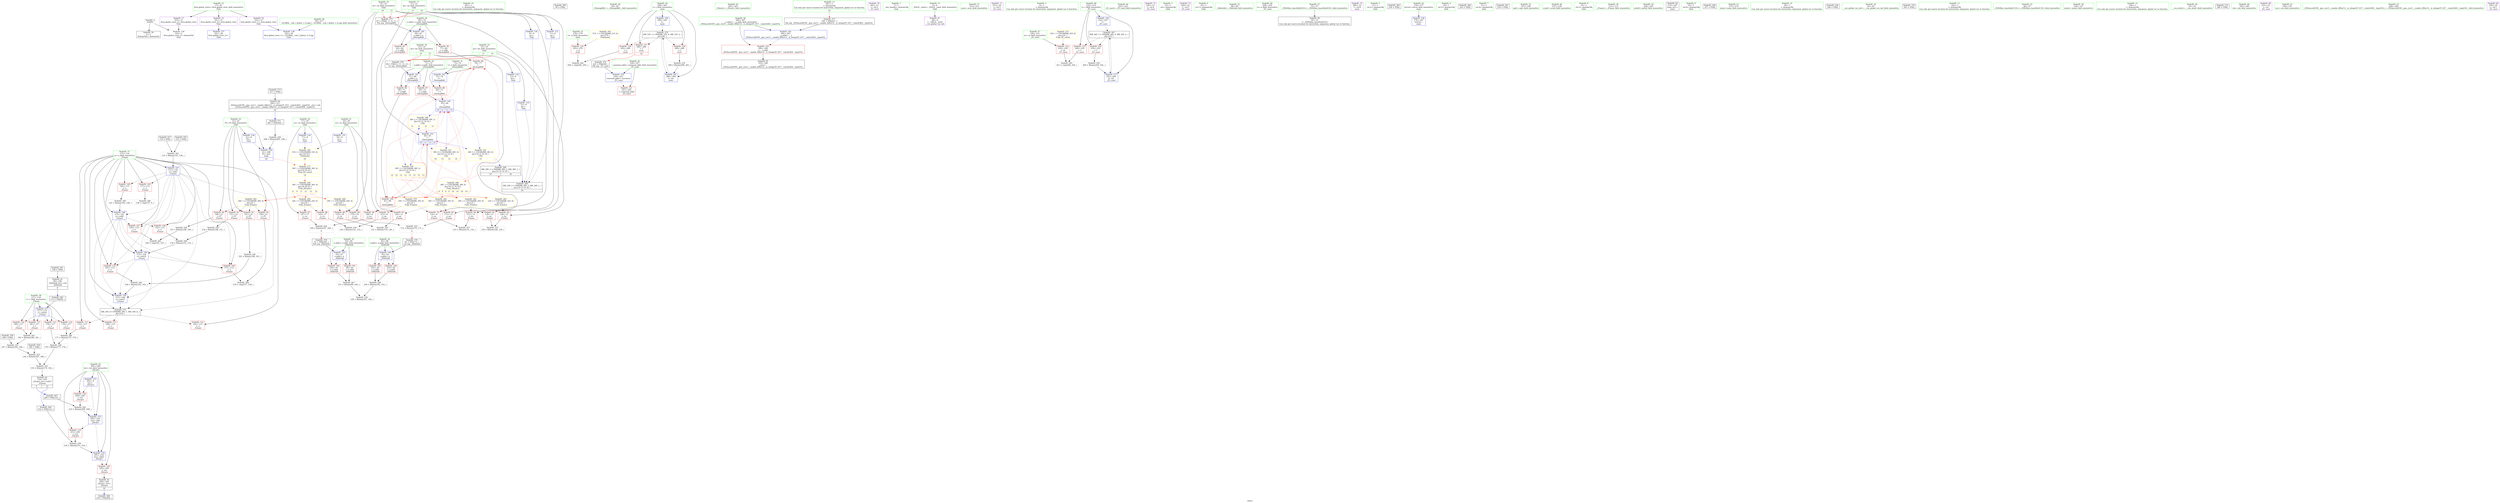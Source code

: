 digraph "SVFG" {
	label="SVFG";

	Node0x55b8eeb3d350 [shape=record,color=grey,label="{NodeID: 0\nNullPtr}"];
	Node0x55b8eeb3d350 -> Node0x55b8eeb4aab0[style=solid];
	Node0x55b8eeb3d350 -> Node0x55b8eeb4fe70[style=solid];
	Node0x55b8eeb588a0 [shape=record,color=grey,label="{NodeID: 263\n149 = cmp(145, 147, )\n}"];
	Node0x55b8eeb49150 [shape=record,color=red,label="{NodeID: 97\n85\<--71\n\<--y.addr\n_Z4swapRdS_\n}"];
	Node0x55b8eeb49150 -> Node0x55b8eeb502b0[style=solid];
	Node0x55b8eeb47090 [shape=record,color=green,label="{NodeID: 14\n261\<--1\n\<--dummyObj\nCan only get source location for instruction, argument, global var or function.}"];
	Node0x55b8eeb79240 [shape=record,color=black,label="{NodeID: 360\n49 = PHI()\n}"];
	Node0x55b8eeb64980 [shape=record,color=yellow,style=double,label="{NodeID: 277\n36V_1 = ENCHI(MR_36V_0)\npts\{18 20 22 \}\nFun[_Z5_casei]|{<s0>19}}"];
	Node0x55b8eeb64980:s0 -> Node0x55b8eeb66210[style=dashed,color=red];
	Node0x55b8eeb49cb0 [shape=record,color=red,label="{NodeID: 111\n175\<--115\n\<--u\n_Z3aaav\n}"];
	Node0x55b8eeb49cb0 -> Node0x55b8eeb56f20[style=solid];
	Node0x55b8eeb47e90 [shape=record,color=green,label="{NodeID: 28\n64\<--65\n_Z4swapRdS_\<--_Z4swapRdS__field_insensitive\n}"];
	Node0x55b8eeb7a790 [shape=record,color=black,label="{NodeID: 374\n225 = PHI(296, )\n0th arg _Z5_casei }"];
	Node0x55b8eeb7a790 -> Node0x55b8eeb50ba0[style=solid];
	Node0x55b8eeb4f160 [shape=record,color=red,label="{NodeID: 125\n293\<--278\n\<--n\nmain\n}"];
	Node0x55b8eeb4f160 -> Node0x55b8eeb58720[style=solid];
	Node0x55b8eeb48b40 [shape=record,color=green,label="{NodeID: 42\n202\<--203\n_Z4calcv\<--_Z4calcv_field_insensitive\n}"];
	Node0x55b8eeb4fe70 [shape=record,color=blue, style = dotted,label="{NodeID: 139\n323\<--3\nllvm.global_ctors_2\<--dummyVal\nGlob }"];
	Node0x55b8eeb4a7e0 [shape=record,color=green,label="{NodeID: 56\n306\<--307\n__x.addr\<--__x.addr_field_insensitive\n_ZSt4acosIiEN9__gnu_cxx11__enable_ifIXsr12__is_integerIT_EE7__valueEdE6__typeES2_\n}"];
	Node0x55b8eeb4a7e0 -> Node0x55b8eeb4f4a0[style=solid];
	Node0x55b8eeb4a7e0 -> Node0x55b8eeb51150[style=solid];
	Node0x55b8eeb56020 [shape=record,color=grey,label="{NodeID: 236\n105 = Binary(101, 104, )\n}"];
	Node0x55b8eeb50a00 [shape=record,color=blue,label="{NodeID: 153\n205\<--210\nres\<--add\n_Z4calcv\n}"];
	Node0x55b8eeb50a00 -> Node0x55b8eeb4ec80[style=dashed];
	Node0x55b8eeb50a00 -> Node0x55b8eeb50ad0[style=dashed];
	Node0x55b8eeb4b400 [shape=record,color=purple,label="{NodeID: 70\n242\<--27\n\<--.str.2\n_Z5_casei\n}"];
	Node0x55b8eeb57520 [shape=record,color=grey,label="{NodeID: 250\n152 = Binary(148, 151, )\n}"];
	Node0x55b8eeb57520 -> Node0x55b8eeb573a0[style=solid];
	Node0x55b8eeb4bff0 [shape=record,color=red,label="{NodeID: 84\n131\<--13\n\<--bx\n_Z3aaav\n}"];
	Node0x55b8eeb4bff0 -> Node0x55b8eeb57fa0[style=solid];
	Node0x55b8eeb46040 [shape=record,color=green,label="{NodeID: 1\n7\<--1\n__dso_handle\<--dummyObj\nGlob }"];
	Node0x55b8eeb58a20 [shape=record,color=grey,label="{NodeID: 264\n159 = cmp(157, 158, )\n}"];
	Node0x55b8eeb49220 [shape=record,color=red,label="{NodeID: 98\n84\<--73\n\<--t\n_Z4swapRdS_\n}"];
	Node0x55b8eeb49220 -> Node0x55b8eeb502b0[style=solid];
	Node0x55b8eeb47190 [shape=record,color=green,label="{NodeID: 15\n4\<--6\n_ZStL8__ioinit\<--_ZStL8__ioinit_field_insensitive\nGlob }"];
	Node0x55b8eeb47190 -> Node0x55b8eeb4b190[style=solid];
	Node0x55b8eeb79310 [shape=record,color=black,label="{NodeID: 361\n106 = PHI()\n}"];
	Node0x55b8eeb79310 -> Node0x55b8eeb4acb0[style=solid];
	Node0x55b8eeb49d80 [shape=record,color=red,label="{NodeID: 112\n183\<--115\n\<--u\n_Z3aaav\n}"];
	Node0x55b8eeb47f90 [shape=record,color=green,label="{NodeID: 29\n69\<--70\nx.addr\<--x.addr_field_insensitive\n_Z4swapRdS_\n}"];
	Node0x55b8eeb47f90 -> Node0x55b8eeb4c810[style=solid];
	Node0x55b8eeb47f90 -> Node0x55b8eeb4c8e0[style=solid];
	Node0x55b8eeb47f90 -> Node0x55b8eeb4ff70[style=solid];
	Node0x55b8eeb7a930 [shape=record,color=black,label="{NodeID: 375\n67 = PHI(8, 11, 8, 11, )\n0th arg _Z4swapRdS_ }"];
	Node0x55b8eeb7a930 -> Node0x55b8eeb4ff70[style=solid];
	Node0x55b8eeb4f230 [shape=record,color=red,label="{NodeID: 126\n292\<--280\n\<--i\nmain\n}"];
	Node0x55b8eeb4f230 -> Node0x55b8eeb58720[style=solid];
	Node0x55b8eeb48c40 [shape=record,color=green,label="{NodeID: 43\n205\<--206\nres\<--res_field_insensitive\n_Z4calcv\n}"];
	Node0x55b8eeb48c40 -> Node0x55b8eeb4ebb0[style=solid];
	Node0x55b8eeb48c40 -> Node0x55b8eeb4ec80[style=solid];
	Node0x55b8eeb48c40 -> Node0x55b8eeb4ed50[style=solid];
	Node0x55b8eeb48c40 -> Node0x55b8eeb50930[style=solid];
	Node0x55b8eeb48c40 -> Node0x55b8eeb50a00[style=solid];
	Node0x55b8eeb48c40 -> Node0x55b8eeb50ad0[style=solid];
	Node0x55b8eeb4ff70 [shape=record,color=blue,label="{NodeID: 140\n69\<--67\nx.addr\<--x\n_Z4swapRdS_\n}"];
	Node0x55b8eeb4ff70 -> Node0x55b8eeb4c810[style=dashed];
	Node0x55b8eeb4ff70 -> Node0x55b8eeb4c8e0[style=dashed];
	Node0x55b8eeb4a8b0 [shape=record,color=green,label="{NodeID: 57\n312\<--313\nacos\<--acos_field_insensitive\n}"];
	Node0x55b8eeb561a0 [shape=record,color=grey,label="{NodeID: 237\n130 = Binary(128, 129, )\n}"];
	Node0x55b8eeb50ad0 [shape=record,color=blue,label="{NodeID: 154\n205\<--216\nres\<--add2\n_Z4calcv\n}"];
	Node0x55b8eeb50ad0 -> Node0x55b8eeb4ed50[style=dashed];
	Node0x55b8eeb4b4d0 [shape=record,color=purple,label="{NodeID: 71\n253\<--29\n\<--.str.3\n_Z5_casei\n}"];
	Node0x55b8eeb576a0 [shape=record,color=grey,label="{NodeID: 251\n187 = Binary(182, 184, )\n}"];
	Node0x55b8eeb576a0 -> Node0x55b8eeb579a0[style=solid];
	Node0x55b8eeb4c0c0 [shape=record,color=red,label="{NodeID: 85\n128\<--15\n\<--by\n_Z3aaav\n}"];
	Node0x55b8eeb4c0c0 -> Node0x55b8eeb561a0[style=solid];
	Node0x55b8eeb460d0 [shape=record,color=green,label="{NodeID: 2\n9\<--1\n\<--dummyObj\nCan only get source location for instruction, argument, global var or function.}"];
	Node0x55b8eeb58ba0 [shape=record,color=grey,label="{NodeID: 265\n251 = cmp(249, 250, )\n}"];
	Node0x55b8eeb492f0 [shape=record,color=red,label="{NodeID: 99\n78\<--77\n\<--\n_Z4swapRdS_\n}"];
	Node0x55b8eeb492f0 -> Node0x55b8eeb50110[style=solid];
	Node0x55b8eeb47290 [shape=record,color=green,label="{NodeID: 16\n8\<--10\nax\<--ax_field_insensitive\nGlob |{|<s4>10|<s5>13}}"];
	Node0x55b8eeb47290 -> Node0x55b8eeb4bb10[style=solid];
	Node0x55b8eeb47290 -> Node0x55b8eeb4bbe0[style=solid];
	Node0x55b8eeb47290 -> Node0x55b8eeb4bcb0[style=solid];
	Node0x55b8eeb47290 -> Node0x55b8eeb4f570[style=solid];
	Node0x55b8eeb47290:s4 -> Node0x55b8eeb7a930[style=solid,color=red];
	Node0x55b8eeb47290:s5 -> Node0x55b8eeb7a930[style=solid,color=red];
	Node0x55b8eeb79440 [shape=record,color=black,label="{NodeID: 362\n173 = PHI(90, )\n}"];
	Node0x55b8eeb79440 -> Node0x55b8eeb50860[style=solid];
	Node0x55b8eeb64b40 [shape=record,color=yellow,style=double,label="{NodeID: 279\n16V_1 = ENCHI(MR_16V_0)\npts\{10 \}\nFun[_Z3aaav]}"];
	Node0x55b8eeb64b40 -> Node0x55b8eeb4bb10[style=dashed];
	Node0x55b8eeb64b40 -> Node0x55b8eeb4bbe0[style=dashed];
	Node0x55b8eeb64b40 -> Node0x55b8eeb4bcb0[style=dashed];
	Node0x55b8eeb49e50 [shape=record,color=red,label="{NodeID: 113\n188\<--115\n\<--u\n_Z3aaav\n}"];
	Node0x55b8eeb48060 [shape=record,color=green,label="{NodeID: 30\n71\<--72\ny.addr\<--y.addr_field_insensitive\n_Z4swapRdS_\n}"];
	Node0x55b8eeb48060 -> Node0x55b8eeb49080[style=solid];
	Node0x55b8eeb48060 -> Node0x55b8eeb49150[style=solid];
	Node0x55b8eeb48060 -> Node0x55b8eeb50040[style=solid];
	Node0x55b8eeb7ace0 [shape=record,color=black,label="{NodeID: 376\n68 = PHI(13, 15, 13, 15, )\n1st arg _Z4swapRdS_ }"];
	Node0x55b8eeb7ace0 -> Node0x55b8eeb50040[style=solid];
	Node0x55b8eeb4f300 [shape=record,color=red,label="{NodeID: 127\n296\<--280\n\<--i\nmain\n|{<s0>24}}"];
	Node0x55b8eeb4f300:s0 -> Node0x55b8eeb7a790[style=solid,color=red];
	Node0x55b8eeb48d10 [shape=record,color=green,label="{NodeID: 44\n222\<--223\n_Z5_casei\<--_Z5_casei_field_insensitive\n}"];
	Node0x55b8eeb50040 [shape=record,color=blue,label="{NodeID: 141\n71\<--68\ny.addr\<--y\n_Z4swapRdS_\n}"];
	Node0x55b8eeb50040 -> Node0x55b8eeb49080[style=dashed];
	Node0x55b8eeb50040 -> Node0x55b8eeb49150[style=dashed];
	Node0x55b8eeb4a9b0 [shape=record,color=green,label="{NodeID: 58\n39\<--317\n_GLOBAL__sub_I_kubus_3_0.cpp\<--_GLOBAL__sub_I_kubus_3_0.cpp_field_insensitive\n}"];
	Node0x55b8eeb4a9b0 -> Node0x55b8eeb4fd70[style=solid];
	Node0x55b8eeb56320 [shape=record,color=grey,label="{NodeID: 238\n286 = Binary(283, 148, )\n}"];
	Node0x55b8eeb56320 -> Node0x55b8eeb50ee0[style=solid];
	Node0x55b8eeb50ba0 [shape=record,color=blue,label="{NodeID: 155\n226\<--225\ncasenum.addr\<--casenum\n_Z5_casei\n}"];
	Node0x55b8eeb50ba0 -> Node0x55b8eeb4ee20[style=dashed];
	Node0x55b8eeb4b5a0 [shape=record,color=purple,label="{NodeID: 72\n256\<--31\n\<--.str.4\n_Z5_casei\n}"];
	Node0x55b8eeb57820 [shape=record,color=grey,label="{NodeID: 252\n172 = Binary(170, 171, )\n|{<s0>6}}"];
	Node0x55b8eeb57820:s0 -> Node0x55b8eeb7b100[style=solid,color=red];
	Node0x55b8eeb4c190 [shape=record,color=red,label="{NodeID: 86\n122\<--17\n\<--cx\n_Z3aaav\n}"];
	Node0x55b8eeb4c190 -> Node0x55b8eeb564a0[style=solid];
	Node0x55b8eeb46160 [shape=record,color=green,label="{NodeID: 3\n23\<--1\n.str\<--dummyObj\nGlob }"];
	Node0x55b8eeb6a110 [shape=record,color=yellow,style=double,label="{NodeID: 349\n38V_2 = CSCHI(MR_38V_1)\npts\{10 12 14 16 \}\nCS[]|{<s0>11|<s1>11|<s2>11|<s3>11}}"];
	Node0x55b8eeb6a110:s0 -> Node0x55b8eeb492f0[style=dashed,color=red];
	Node0x55b8eeb6a110:s1 -> Node0x55b8eeb493c0[style=dashed,color=red];
	Node0x55b8eeb6a110:s2 -> Node0x55b8eeb501e0[style=dashed,color=red];
	Node0x55b8eeb6a110:s3 -> Node0x55b8eeb502b0[style=dashed,color=red];
	Node0x55b8eeb58d20 [shape=record,color=grey,label="{NodeID: 266\n138 = cmp(137, 9, )\n}"];
	Node0x55b8eeb493c0 [shape=record,color=red,label="{NodeID: 100\n81\<--80\n\<--\n_Z4swapRdS_\n}"];
	Node0x55b8eeb493c0 -> Node0x55b8eeb501e0[style=solid];
	Node0x55b8eeb47390 [shape=record,color=green,label="{NodeID: 17\n11\<--12\nay\<--ay_field_insensitive\nGlob |{|<s4>11|<s5>14}}"];
	Node0x55b8eeb47390 -> Node0x55b8eeb4bd80[style=solid];
	Node0x55b8eeb47390 -> Node0x55b8eeb4be50[style=solid];
	Node0x55b8eeb47390 -> Node0x55b8eeb4bf20[style=solid];
	Node0x55b8eeb47390 -> Node0x55b8eeb4f670[style=solid];
	Node0x55b8eeb47390:s4 -> Node0x55b8eeb7a930[style=solid,color=red];
	Node0x55b8eeb47390:s5 -> Node0x55b8eeb7a930[style=solid,color=red];
	Node0x55b8eeb796c0 [shape=record,color=black,label="{NodeID: 363\n208 = PHI(114, )\n}"];
	Node0x55b8eeb796c0 -> Node0x55b8eeb56920[style=solid];
	Node0x55b8eeb64c50 [shape=record,color=yellow,style=double,label="{NodeID: 280\n18V_1 = ENCHI(MR_18V_0)\npts\{12 \}\nFun[_Z3aaav]}"];
	Node0x55b8eeb64c50 -> Node0x55b8eeb4bd80[style=dashed];
	Node0x55b8eeb64c50 -> Node0x55b8eeb4be50[style=dashed];
	Node0x55b8eeb64c50 -> Node0x55b8eeb4bf20[style=dashed];
	Node0x55b8eeb49f20 [shape=record,color=red,label="{NodeID: 114\n176\<--117\n\<--r\n_Z3aaav\n}"];
	Node0x55b8eeb49f20 -> Node0x55b8eeb56f20[style=solid];
	Node0x55b8eeb48130 [shape=record,color=green,label="{NodeID: 31\n73\<--74\nt\<--t_field_insensitive\n_Z4swapRdS_\n}"];
	Node0x55b8eeb48130 -> Node0x55b8eeb49220[style=solid];
	Node0x55b8eeb48130 -> Node0x55b8eeb50110[style=solid];
	Node0x55b8eeb7aee0 [shape=record,color=black,label="{NodeID: 377\n305 = PHI(247, )\n0th arg _ZSt4acosIiEN9__gnu_cxx11__enable_ifIXsr12__is_integerIT_EE7__valueEdE6__typeES2_ }"];
	Node0x55b8eeb7aee0 -> Node0x55b8eeb51150[style=solid];
	Node0x55b8eeb4f3d0 [shape=record,color=red,label="{NodeID: 128\n299\<--280\n\<--i\nmain\n}"];
	Node0x55b8eeb4f3d0 -> Node0x55b8eeb55ea0[style=solid];
	Node0x55b8eeb48e10 [shape=record,color=green,label="{NodeID: 45\n226\<--227\ncasenum.addr\<--casenum.addr_field_insensitive\n_Z5_casei\n}"];
	Node0x55b8eeb48e10 -> Node0x55b8eeb4ee20[style=solid];
	Node0x55b8eeb48e10 -> Node0x55b8eeb50ba0[style=solid];
	Node0x55b8eeb50110 [shape=record,color=blue,label="{NodeID: 142\n73\<--78\nt\<--\n_Z4swapRdS_\n}"];
	Node0x55b8eeb50110 -> Node0x55b8eeb49220[style=dashed];
	Node0x55b8eeb4aab0 [shape=record,color=black,label="{NodeID: 59\n2\<--3\ndummyVal\<--dummyVal\n}"];
	Node0x55b8eeb564a0 [shape=record,color=grey,label="{NodeID: 239\n124 = Binary(122, 123, )\n}"];
	Node0x55b8eeb50c70 [shape=record,color=blue,label="{NodeID: 156\n232\<--247\ni\<--\n_Z5_casei\n}"];
	Node0x55b8eeb50c70 -> Node0x55b8eeb619a0[style=dashed];
	Node0x55b8eeb4b670 [shape=record,color=purple,label="{NodeID: 73\n264\<--33\n\<--.str.5\n_Z5_casei\n}"];
	Node0x55b8eeb579a0 [shape=record,color=grey,label="{NodeID: 253\n192 = Binary(187, 189, )\n}"];
	Node0x55b8eeb579a0 -> Node0x55b8eeb57ca0[style=solid];
	Node0x55b8eeb4c260 [shape=record,color=red,label="{NodeID: 87\n167\<--17\n\<--cx\n_Z3aaav\n}"];
	Node0x55b8eeb4c260 -> Node0x55b8eeb57b20[style=solid];
	Node0x55b8eeb461f0 [shape=record,color=green,label="{NodeID: 4\n25\<--1\n.str.1\<--dummyObj\nGlob }"];
	Node0x55b8eeb6a270 [shape=record,color=yellow,style=double,label="{NodeID: 350\n38V_3 = CSCHI(MR_38V_2)\npts\{10 12 14 16 \}\nCS[]|{<s0>12|<s1>12|<s2>12|<s3>12|<s4>13|<s5>13|<s6>13|<s7>13}}"];
	Node0x55b8eeb6a270:s0 -> Node0x55b8eeb64b40[style=dashed,color=red];
	Node0x55b8eeb6a270:s1 -> Node0x55b8eeb64c50[style=dashed,color=red];
	Node0x55b8eeb6a270:s2 -> Node0x55b8eeb64d30[style=dashed,color=red];
	Node0x55b8eeb6a270:s3 -> Node0x55b8eeb64e10[style=dashed,color=red];
	Node0x55b8eeb6a270:s4 -> Node0x55b8eeb492f0[style=dashed,color=red];
	Node0x55b8eeb6a270:s5 -> Node0x55b8eeb493c0[style=dashed,color=red];
	Node0x55b8eeb6a270:s6 -> Node0x55b8eeb501e0[style=dashed,color=red];
	Node0x55b8eeb6a270:s7 -> Node0x55b8eeb502b0[style=dashed,color=red];
	Node0x55b8eeb619a0 [shape=record,color=black,label="{NodeID: 267\nMR_44V_3 = PHI(MR_44V_4, MR_44V_2, )\npts\{233 \}\n}"];
	Node0x55b8eeb619a0 -> Node0x55b8eeb4efc0[style=dashed];
	Node0x55b8eeb619a0 -> Node0x55b8eeb4f090[style=dashed];
	Node0x55b8eeb619a0 -> Node0x55b8eeb50d40[style=dashed];
	Node0x55b8eeb49490 [shape=record,color=red,label="{NodeID: 101\n99\<--93\n\<--x.addr\n_Z4distdd\n}"];
	Node0x55b8eeb49490 -> Node0x55b8eeb570a0[style=solid];
	Node0x55b8eeb47490 [shape=record,color=green,label="{NodeID: 18\n13\<--14\nbx\<--bx_field_insensitive\nGlob |{|<s2>10|<s3>13}}"];
	Node0x55b8eeb47490 -> Node0x55b8eeb4bff0[style=solid];
	Node0x55b8eeb47490 -> Node0x55b8eeb4f770[style=solid];
	Node0x55b8eeb47490:s2 -> Node0x55b8eeb7ace0[style=solid,color=red];
	Node0x55b8eeb47490:s3 -> Node0x55b8eeb7ace0[style=solid,color=red];
	Node0x55b8eeb79c40 [shape=record,color=black,label="{NodeID: 364\n214 = PHI(114, )\n}"];
	Node0x55b8eeb79c40 -> Node0x55b8eeb57e20[style=solid];
	Node0x55b8eeb64d30 [shape=record,color=yellow,style=double,label="{NodeID: 281\n20V_1 = ENCHI(MR_20V_0)\npts\{14 \}\nFun[_Z3aaav]}"];
	Node0x55b8eeb64d30 -> Node0x55b8eeb4bff0[style=dashed];
	Node0x55b8eeb49ff0 [shape=record,color=red,label="{NodeID: 115\n178\<--117\n\<--r\n_Z3aaav\n}"];
	Node0x55b8eeb49ff0 -> Node0x55b8eeb56620[style=solid];
	Node0x55b8eeb48200 [shape=record,color=green,label="{NodeID: 32\n88\<--89\n_Z4distdd\<--_Z4distdd_field_insensitive\n}"];
	Node0x55b8eeb7aff0 [shape=record,color=black,label="{NodeID: 378\n91 = PHI(169, )\n0th arg _Z4distdd }"];
	Node0x55b8eeb7aff0 -> Node0x55b8eeb50380[style=solid];
	Node0x55b8eeb66210 [shape=record,color=yellow,style=double,label="{NodeID: 295\n36V_1 = ENCHI(MR_36V_0)\npts\{18 20 22 \}\nFun[_Z4calcv]|{<s0>9|<s1>9|<s2>9|<s3>12|<s4>12|<s5>12}}"];
	Node0x55b8eeb66210:s0 -> Node0x55b8eeb64ef0[style=dashed,color=red];
	Node0x55b8eeb66210:s1 -> Node0x55b8eeb64fd0[style=dashed,color=red];
	Node0x55b8eeb66210:s2 -> Node0x55b8eeb650b0[style=dashed,color=red];
	Node0x55b8eeb66210:s3 -> Node0x55b8eeb64ef0[style=dashed,color=red];
	Node0x55b8eeb66210:s4 -> Node0x55b8eeb64fd0[style=dashed,color=red];
	Node0x55b8eeb66210:s5 -> Node0x55b8eeb650b0[style=dashed,color=red];
	Node0x55b8eeb4f4a0 [shape=record,color=red,label="{NodeID: 129\n309\<--306\n\<--__x.addr\n_ZSt4acosIiEN9__gnu_cxx11__enable_ifIXsr12__is_integerIT_EE7__valueEdE6__typeES2_\n}"];
	Node0x55b8eeb4f4a0 -> Node0x55b8eeb4aff0[style=solid];
	Node0x55b8eeb48ee0 [shape=record,color=green,label="{NodeID: 46\n228\<--229\nn\<--n_field_insensitive\n_Z5_casei\n}"];
	Node0x55b8eeb501e0 [shape=record,color=blue,label="{NodeID: 143\n82\<--81\n\<--\n_Z4swapRdS_\n|{<s0>10|<s1>11|<s2>13|<s3>14}}"];
	Node0x55b8eeb501e0:s0 -> Node0x55b8eeb6a110[style=dashed,color=blue];
	Node0x55b8eeb501e0:s1 -> Node0x55b8eeb6a270[style=dashed,color=blue];
	Node0x55b8eeb501e0:s2 -> Node0x55b8eeb6a3d0[style=dashed,color=blue];
	Node0x55b8eeb501e0:s3 -> Node0x55b8eeb6a530[style=dashed,color=blue];
	Node0x55b8eeb4abb0 [shape=record,color=black,label="{NodeID: 60\n50\<--51\n\<--_ZNSt8ios_base4InitD1Ev\nCan only get source location for instruction, argument, global var or function.}"];
	Node0x55b8eeb56620 [shape=record,color=grey,label="{NodeID: 240\n179 = Binary(177, 178, )\n}"];
	Node0x55b8eeb56620 -> Node0x55b8eeb57ca0[style=solid];
	Node0x55b8eeb50d40 [shape=record,color=blue,label="{NodeID: 157\n232\<--260\ni\<--inc\n_Z5_casei\n}"];
	Node0x55b8eeb50d40 -> Node0x55b8eeb619a0[style=dashed];
	Node0x55b8eeb4b740 [shape=record,color=purple,label="{NodeID: 74\n288\<--35\n\<--.str.6\nmain\n}"];
	Node0x55b8eeb57b20 [shape=record,color=grey,label="{NodeID: 254\n169 = Binary(167, 168, )\n|{<s0>6}}"];
	Node0x55b8eeb57b20:s0 -> Node0x55b8eeb7aff0[style=solid,color=red];
	Node0x55b8eeb4c330 [shape=record,color=red,label="{NodeID: 88\n119\<--19\n\<--cy\n_Z3aaav\n}"];
	Node0x55b8eeb4c330 -> Node0x55b8eeb56aa0[style=solid];
	Node0x55b8eeb46a30 [shape=record,color=green,label="{NodeID: 5\n27\<--1\n.str.2\<--dummyObj\nGlob }"];
	Node0x55b8eeb6a3d0 [shape=record,color=yellow,style=double,label="{NodeID: 351\n38V_4 = CSCHI(MR_38V_3)\npts\{10 12 14 16 \}\nCS[]|{<s0>14|<s1>14|<s2>14|<s3>14}}"];
	Node0x55b8eeb6a3d0:s0 -> Node0x55b8eeb492f0[style=dashed,color=red];
	Node0x55b8eeb6a3d0:s1 -> Node0x55b8eeb493c0[style=dashed,color=red];
	Node0x55b8eeb6a3d0:s2 -> Node0x55b8eeb501e0[style=dashed,color=red];
	Node0x55b8eeb6a3d0:s3 -> Node0x55b8eeb502b0[style=dashed,color=red];
	Node0x55b8eeb61ea0 [shape=record,color=black,label="{NodeID: 268\nMR_38V_2 = PHI(MR_38V_3, MR_38V_1, )\npts\{10 12 14 16 \}\n|{<s0>19|<s1>24}}"];
	Node0x55b8eeb61ea0:s0 -> Node0x55b8eeb662f0[style=dashed,color=red];
	Node0x55b8eeb61ea0:s1 -> Node0x55b8eeb623a0[style=dashed,color=blue];
	Node0x55b8eeb49560 [shape=record,color=red,label="{NodeID: 102\n100\<--93\n\<--x.addr\n_Z4distdd\n}"];
	Node0x55b8eeb49560 -> Node0x55b8eeb570a0[style=solid];
	Node0x55b8eeb47590 [shape=record,color=green,label="{NodeID: 19\n15\<--16\nby\<--by_field_insensitive\nGlob |{|<s2>11|<s3>14}}"];
	Node0x55b8eeb47590 -> Node0x55b8eeb4c0c0[style=solid];
	Node0x55b8eeb47590 -> Node0x55b8eeb4f870[style=solid];
	Node0x55b8eeb47590:s2 -> Node0x55b8eeb7ace0[style=solid,color=red];
	Node0x55b8eeb47590:s3 -> Node0x55b8eeb7ace0[style=solid,color=red];
	Node0x55b8eeb79e70 [shape=record,color=black,label="{NodeID: 365\n236 = PHI()\n}"];
	Node0x55b8eeb64e10 [shape=record,color=yellow,style=double,label="{NodeID: 282\n22V_1 = ENCHI(MR_22V_0)\npts\{16 \}\nFun[_Z3aaav]}"];
	Node0x55b8eeb64e10 -> Node0x55b8eeb4c0c0[style=dashed];
	Node0x55b8eeb4ea10 [shape=record,color=red,label="{NodeID: 116\n180\<--117\n\<--r\n_Z3aaav\n}"];
	Node0x55b8eeb4ea10 -> Node0x55b8eeb567a0[style=solid];
	Node0x55b8eeb48300 [shape=record,color=green,label="{NodeID: 33\n93\<--94\nx.addr\<--x.addr_field_insensitive\n_Z4distdd\n}"];
	Node0x55b8eeb48300 -> Node0x55b8eeb49490[style=solid];
	Node0x55b8eeb48300 -> Node0x55b8eeb49560[style=solid];
	Node0x55b8eeb48300 -> Node0x55b8eeb50380[style=solid];
	Node0x55b8eeb7b100 [shape=record,color=black,label="{NodeID: 379\n92 = PHI(172, )\n1st arg _Z4distdd }"];
	Node0x55b8eeb7b100 -> Node0x55b8eeb50450[style=solid];
	Node0x55b8eeb662f0 [shape=record,color=yellow,style=double,label="{NodeID: 296\n38V_1 = ENCHI(MR_38V_0)\npts\{10 12 14 16 \}\nFun[_Z4calcv]|{<s0>9|<s1>9|<s2>9|<s3>9|<s4>10|<s5>10|<s6>10|<s7>10}}"];
	Node0x55b8eeb662f0:s0 -> Node0x55b8eeb64b40[style=dashed,color=red];
	Node0x55b8eeb662f0:s1 -> Node0x55b8eeb64c50[style=dashed,color=red];
	Node0x55b8eeb662f0:s2 -> Node0x55b8eeb64d30[style=dashed,color=red];
	Node0x55b8eeb662f0:s3 -> Node0x55b8eeb64e10[style=dashed,color=red];
	Node0x55b8eeb662f0:s4 -> Node0x55b8eeb492f0[style=dashed,color=red];
	Node0x55b8eeb662f0:s5 -> Node0x55b8eeb493c0[style=dashed,color=red];
	Node0x55b8eeb662f0:s6 -> Node0x55b8eeb501e0[style=dashed,color=red];
	Node0x55b8eeb662f0:s7 -> Node0x55b8eeb502b0[style=dashed,color=red];
	Node0x55b8eeb4f570 [shape=record,color=blue,label="{NodeID: 130\n8\<--9\nax\<--\nGlob }"];
	Node0x55b8eeb4f570 -> Node0x55b8eeb623a0[style=dashed];
	Node0x55b8eeb48fb0 [shape=record,color=green,label="{NodeID: 47\n230\<--231\nm\<--m_field_insensitive\n_Z5_casei\n}"];
	Node0x55b8eeb48fb0 -> Node0x55b8eeb4eef0[style=solid];
	Node0x55b8eeb502b0 [shape=record,color=blue,label="{NodeID: 144\n85\<--84\n\<--\n_Z4swapRdS_\n|{<s0>10|<s1>11|<s2>13|<s3>14}}"];
	Node0x55b8eeb502b0:s0 -> Node0x55b8eeb6a110[style=dashed,color=blue];
	Node0x55b8eeb502b0:s1 -> Node0x55b8eeb6a270[style=dashed,color=blue];
	Node0x55b8eeb502b0:s2 -> Node0x55b8eeb6a3d0[style=dashed,color=blue];
	Node0x55b8eeb502b0:s3 -> Node0x55b8eeb6a530[style=dashed,color=blue];
	Node0x55b8eeb4acb0 [shape=record,color=black,label="{NodeID: 61\n90\<--106\n_Z4distdd_ret\<--call\n_Z4distdd\n|{<s0>6}}"];
	Node0x55b8eeb4acb0:s0 -> Node0x55b8eeb79440[style=solid,color=blue];
	Node0x55b8eeb567a0 [shape=record,color=grey,label="{NodeID: 241\n182 = Binary(180, 181, )\n}"];
	Node0x55b8eeb567a0 -> Node0x55b8eeb576a0[style=solid];
	Node0x55b8eeb50e10 [shape=record,color=blue,label="{NodeID: 158\n276\<--247\nretval\<--\nmain\n}"];
	Node0x55b8eeb4b810 [shape=record,color=purple,label="{NodeID: 75\n321\<--37\nllvm.global_ctors_0\<--llvm.global_ctors\nGlob }"];
	Node0x55b8eeb4b810 -> Node0x55b8eeb4fc70[style=solid];
	Node0x55b8eeb57ca0 [shape=record,color=grey,label="{NodeID: 255\n193 = Binary(179, 192, )\n}"];
	Node0x55b8eeb57ca0 -> Node0x55b8eeb4ad80[style=solid];
	Node0x55b8eeb4c400 [shape=record,color=red,label="{NodeID: 89\n170\<--19\n\<--cy\n_Z3aaav\n}"];
	Node0x55b8eeb4c400 -> Node0x55b8eeb57820[style=solid];
	Node0x55b8eeb46ac0 [shape=record,color=green,label="{NodeID: 6\n29\<--1\n.str.3\<--dummyObj\nGlob }"];
	Node0x55b8eeb6a530 [shape=record,color=yellow,style=double,label="{NodeID: 352\n38V_5 = CSCHI(MR_38V_4)\npts\{10 12 14 16 \}\nCS[]|{<s0>19}}"];
	Node0x55b8eeb6a530:s0 -> Node0x55b8eeb61ea0[style=dashed,color=blue];
	Node0x55b8eeb623a0 [shape=record,color=black,label="{NodeID: 269\nMR_38V_2 = PHI(MR_38V_3, MR_38V_1, )\npts\{10 12 14 16 \}\n|{<s0>24}}"];
	Node0x55b8eeb623a0:s0 -> Node0x55b8eeb61ea0[style=dashed,color=red];
	Node0x55b8eeb49630 [shape=record,color=red,label="{NodeID: 103\n102\<--95\n\<--y.addr\n_Z4distdd\n}"];
	Node0x55b8eeb49630 -> Node0x55b8eeb57220[style=solid];
	Node0x55b8eeb47690 [shape=record,color=green,label="{NodeID: 20\n17\<--18\ncx\<--cx_field_insensitive\nGlob }"];
	Node0x55b8eeb47690 -> Node0x55b8eeb4c190[style=solid];
	Node0x55b8eeb47690 -> Node0x55b8eeb4c260[style=solid];
	Node0x55b8eeb47690 -> Node0x55b8eeb4f970[style=solid];
	Node0x55b8eeb79f40 [shape=record,color=black,label="{NodeID: 366\n243 = PHI()\n}"];
	Node0x55b8eeb64ef0 [shape=record,color=yellow,style=double,label="{NodeID: 283\n24V_1 = ENCHI(MR_24V_0)\npts\{18 \}\nFun[_Z3aaav]}"];
	Node0x55b8eeb64ef0 -> Node0x55b8eeb4c190[style=dashed];
	Node0x55b8eeb64ef0 -> Node0x55b8eeb4c260[style=dashed];
	Node0x55b8eeb4eae0 [shape=record,color=red,label="{NodeID: 117\n181\<--117\n\<--r\n_Z3aaav\n}"];
	Node0x55b8eeb4eae0 -> Node0x55b8eeb567a0[style=solid];
	Node0x55b8eeb483d0 [shape=record,color=green,label="{NodeID: 34\n95\<--96\ny.addr\<--y.addr_field_insensitive\n_Z4distdd\n}"];
	Node0x55b8eeb483d0 -> Node0x55b8eeb49630[style=solid];
	Node0x55b8eeb483d0 -> Node0x55b8eeb49700[style=solid];
	Node0x55b8eeb483d0 -> Node0x55b8eeb50450[style=solid];
	Node0x55b8eeb4f670 [shape=record,color=blue,label="{NodeID: 131\n11\<--9\nay\<--\nGlob }"];
	Node0x55b8eeb4f670 -> Node0x55b8eeb623a0[style=dashed];
	Node0x55b8eeb4a0a0 [shape=record,color=green,label="{NodeID: 48\n232\<--233\ni\<--i_field_insensitive\n_Z5_casei\n}"];
	Node0x55b8eeb4a0a0 -> Node0x55b8eeb4efc0[style=solid];
	Node0x55b8eeb4a0a0 -> Node0x55b8eeb4f090[style=solid];
	Node0x55b8eeb4a0a0 -> Node0x55b8eeb50c70[style=solid];
	Node0x55b8eeb4a0a0 -> Node0x55b8eeb50d40[style=solid];
	Node0x55b8eeb50380 [shape=record,color=blue,label="{NodeID: 145\n93\<--91\nx.addr\<--x\n_Z4distdd\n}"];
	Node0x55b8eeb50380 -> Node0x55b8eeb49490[style=dashed];
	Node0x55b8eeb50380 -> Node0x55b8eeb49560[style=dashed];
	Node0x55b8eeb4ad80 [shape=record,color=black,label="{NodeID: 62\n114\<--193\n_Z3aaav_ret\<--sub27\n_Z3aaav\n|{<s0>9|<s1>12}}"];
	Node0x55b8eeb4ad80:s0 -> Node0x55b8eeb796c0[style=solid,color=blue];
	Node0x55b8eeb4ad80:s1 -> Node0x55b8eeb79c40[style=solid,color=blue];
	Node0x55b8eeb56920 [shape=record,color=grey,label="{NodeID: 242\n210 = Binary(209, 208, )\n}"];
	Node0x55b8eeb56920 -> Node0x55b8eeb50a00[style=solid];
	Node0x55b8eeb50ee0 [shape=record,color=blue,label="{NodeID: 159\n21\<--286\nPI\<--mul\nmain\n|{<s0>24}}"];
	Node0x55b8eeb50ee0:s0 -> Node0x55b8eeb64980[style=dashed,color=red];
	Node0x55b8eeb4b910 [shape=record,color=purple,label="{NodeID: 76\n322\<--37\nllvm.global_ctors_1\<--llvm.global_ctors\nGlob }"];
	Node0x55b8eeb4b910 -> Node0x55b8eeb4fd70[style=solid];
	Node0x55b8eeb57e20 [shape=record,color=grey,label="{NodeID: 256\n216 = Binary(215, 214, )\n}"];
	Node0x55b8eeb57e20 -> Node0x55b8eeb50ad0[style=solid];
	Node0x55b8eeb4c4d0 [shape=record,color=red,label="{NodeID: 90\n146\<--21\n\<--PI\n_Z3aaav\n}"];
	Node0x55b8eeb4c4d0 -> Node0x55b8eeb58120[style=solid];
	Node0x55b8eeb46b50 [shape=record,color=green,label="{NodeID: 7\n31\<--1\n.str.4\<--dummyObj\nGlob }"];
	Node0x55b8eeb628a0 [shape=record,color=black,label="{NodeID: 270\nMR_53V_3 = PHI(MR_53V_4, MR_53V_2, )\npts\{281 \}\n}"];
	Node0x55b8eeb628a0 -> Node0x55b8eeb4f230[style=dashed];
	Node0x55b8eeb628a0 -> Node0x55b8eeb4f300[style=dashed];
	Node0x55b8eeb628a0 -> Node0x55b8eeb4f3d0[style=dashed];
	Node0x55b8eeb628a0 -> Node0x55b8eeb51080[style=dashed];
	Node0x55b8eeb49700 [shape=record,color=red,label="{NodeID: 104\n103\<--95\n\<--y.addr\n_Z4distdd\n}"];
	Node0x55b8eeb49700 -> Node0x55b8eeb57220[style=solid];
	Node0x55b8eeb47790 [shape=record,color=green,label="{NodeID: 21\n19\<--20\ncy\<--cy_field_insensitive\nGlob }"];
	Node0x55b8eeb47790 -> Node0x55b8eeb4c330[style=solid];
	Node0x55b8eeb47790 -> Node0x55b8eeb4c400[style=solid];
	Node0x55b8eeb47790 -> Node0x55b8eeb4fa70[style=solid];
	Node0x55b8eeb7a010 [shape=record,color=black,label="{NodeID: 367\n254 = PHI()\n}"];
	Node0x55b8eeb64fd0 [shape=record,color=yellow,style=double,label="{NodeID: 284\n26V_1 = ENCHI(MR_26V_0)\npts\{20 \}\nFun[_Z3aaav]}"];
	Node0x55b8eeb64fd0 -> Node0x55b8eeb4c330[style=dashed];
	Node0x55b8eeb64fd0 -> Node0x55b8eeb4c400[style=dashed];
	Node0x55b8eeb4ebb0 [shape=record,color=red,label="{NodeID: 118\n209\<--205\n\<--res\n_Z4calcv\n}"];
	Node0x55b8eeb4ebb0 -> Node0x55b8eeb56920[style=solid];
	Node0x55b8eeb484a0 [shape=record,color=green,label="{NodeID: 35\n107\<--108\nsqrt\<--sqrt_field_insensitive\n}"];
	Node0x55b8eeb4f770 [shape=record,color=blue,label="{NodeID: 132\n13\<--9\nbx\<--\nGlob }"];
	Node0x55b8eeb4f770 -> Node0x55b8eeb623a0[style=dashed];
	Node0x55b8eeb4a170 [shape=record,color=green,label="{NodeID: 49\n237\<--238\nscanf\<--scanf_field_insensitive\n}"];
	Node0x55b8eeb50450 [shape=record,color=blue,label="{NodeID: 146\n95\<--92\ny.addr\<--y\n_Z4distdd\n}"];
	Node0x55b8eeb50450 -> Node0x55b8eeb49630[style=dashed];
	Node0x55b8eeb50450 -> Node0x55b8eeb49700[style=dashed];
	Node0x55b8eeb4ae50 [shape=record,color=black,label="{NodeID: 63\n204\<--220\n_Z4calcv_ret\<--\n_Z4calcv\n|{<s0>19}}"];
	Node0x55b8eeb4ae50:s0 -> Node0x55b8eeb7a0e0[style=solid,color=blue];
	Node0x55b8eeb56aa0 [shape=record,color=grey,label="{NodeID: 243\n121 = Binary(119, 120, )\n}"];
	Node0x55b8eeb50fb0 [shape=record,color=blue,label="{NodeID: 160\n280\<--261\ni\<--\nmain\n}"];
	Node0x55b8eeb50fb0 -> Node0x55b8eeb628a0[style=dashed];
	Node0x55b8eeb4ba10 [shape=record,color=purple,label="{NodeID: 77\n323\<--37\nllvm.global_ctors_2\<--llvm.global_ctors\nGlob }"];
	Node0x55b8eeb4ba10 -> Node0x55b8eeb4fe70[style=solid];
	Node0x55b8eeb57fa0 [shape=record,color=grey,label="{NodeID: 257\n133 = Binary(131, 132, )\n}"];
	Node0x55b8eeb4c5a0 [shape=record,color=red,label="{NodeID: 91\n151\<--21\n\<--PI\n_Z3aaav\n}"];
	Node0x55b8eeb4c5a0 -> Node0x55b8eeb57520[style=solid];
	Node0x55b8eeb46be0 [shape=record,color=green,label="{NodeID: 8\n33\<--1\n.str.5\<--dummyObj\nGlob }"];
	Node0x55b8eeb497d0 [shape=record,color=red,label="{NodeID: 105\n137\<--115\n\<--u\n_Z3aaav\n}"];
	Node0x55b8eeb497d0 -> Node0x55b8eeb58d20[style=solid];
	Node0x55b8eeb47890 [shape=record,color=green,label="{NodeID: 22\n21\<--22\nPI\<--PI_field_insensitive\nGlob }"];
	Node0x55b8eeb47890 -> Node0x55b8eeb4c4d0[style=solid];
	Node0x55b8eeb47890 -> Node0x55b8eeb4c5a0[style=solid];
	Node0x55b8eeb47890 -> Node0x55b8eeb4c670[style=solid];
	Node0x55b8eeb47890 -> Node0x55b8eeb4c740[style=solid];
	Node0x55b8eeb47890 -> Node0x55b8eeb4fb70[style=solid];
	Node0x55b8eeb47890 -> Node0x55b8eeb50ee0[style=solid];
	Node0x55b8eeb7a0e0 [shape=record,color=black,label="{NodeID: 368\n255 = PHI(204, )\n}"];
	Node0x55b8eeb650b0 [shape=record,color=yellow,style=double,label="{NodeID: 285\n28V_1 = ENCHI(MR_28V_0)\npts\{22 \}\nFun[_Z3aaav]}"];
	Node0x55b8eeb650b0 -> Node0x55b8eeb4c4d0[style=dashed];
	Node0x55b8eeb650b0 -> Node0x55b8eeb4c5a0[style=dashed];
	Node0x55b8eeb650b0 -> Node0x55b8eeb4c670[style=dashed];
	Node0x55b8eeb650b0 -> Node0x55b8eeb4c740[style=dashed];
	Node0x55b8eeb4ec80 [shape=record,color=red,label="{NodeID: 119\n215\<--205\n\<--res\n_Z4calcv\n}"];
	Node0x55b8eeb4ec80 -> Node0x55b8eeb57e20[style=solid];
	Node0x55b8eeb485a0 [shape=record,color=green,label="{NodeID: 36\n112\<--113\n_Z3aaav\<--_Z3aaav_field_insensitive\n}"];
	Node0x55b8eeb4f870 [shape=record,color=blue,label="{NodeID: 133\n15\<--9\nby\<--\nGlob }"];
	Node0x55b8eeb4f870 -> Node0x55b8eeb623a0[style=dashed];
	Node0x55b8eeb4a270 [shape=record,color=green,label="{NodeID: 50\n244\<--245\nprintf\<--printf_field_insensitive\n}"];
	Node0x55b8eeb50520 [shape=record,color=blue,label="{NodeID: 147\n115\<--135\nu\<--sub5\n_Z3aaav\n}"];
	Node0x55b8eeb50520 -> Node0x55b8eeb497d0[style=dashed];
	Node0x55b8eeb50520 -> Node0x55b8eeb498a0[style=dashed];
	Node0x55b8eeb50520 -> Node0x55b8eeb49970[style=dashed];
	Node0x55b8eeb50520 -> Node0x55b8eeb49a40[style=dashed];
	Node0x55b8eeb50520 -> Node0x55b8eeb49b10[style=dashed];
	Node0x55b8eeb50520 -> Node0x55b8eeb49be0[style=dashed];
	Node0x55b8eeb50520 -> Node0x55b8eeb505f0[style=dashed];
	Node0x55b8eeb50520 -> Node0x55b8eeb506c0[style=dashed];
	Node0x55b8eeb50520 -> Node0x55b8eeb50790[style=dashed];
	Node0x55b8eeb50520 -> Node0x55b8eeb637a0[style=dashed];
	Node0x55b8eeb4af20 [shape=record,color=black,label="{NodeID: 64\n275\<--247\nmain_ret\<--\nmain\n}"];
	Node0x55b8eeb56c20 [shape=record,color=grey,label="{NodeID: 244\n164 = Binary(162, 163, )\n}"];
	Node0x55b8eeb56c20 -> Node0x55b8eeb50790[style=solid];
	Node0x55b8eeb51080 [shape=record,color=blue,label="{NodeID: 161\n280\<--300\ni\<--inc\nmain\n}"];
	Node0x55b8eeb51080 -> Node0x55b8eeb628a0[style=dashed];
	Node0x55b8eeb4bb10 [shape=record,color=red,label="{NodeID: 78\n123\<--8\n\<--ax\n_Z3aaav\n}"];
	Node0x55b8eeb4bb10 -> Node0x55b8eeb564a0[style=solid];
	Node0x55b8eeb58120 [shape=record,color=grey,label="{NodeID: 258\n147 = Binary(148, 146, )\n}"];
	Node0x55b8eeb58120 -> Node0x55b8eeb588a0[style=solid];
	Node0x55b8eeb4c670 [shape=record,color=red,label="{NodeID: 92\n158\<--21\n\<--PI\n_Z3aaav\n}"];
	Node0x55b8eeb4c670 -> Node0x55b8eeb58a20[style=solid];
	Node0x55b8eeb46c70 [shape=record,color=green,label="{NodeID: 9\n35\<--1\n.str.6\<--dummyObj\nGlob }"];
	Node0x55b8eeb77e80 [shape=record,color=black,label="{NodeID: 355\n125 = PHI()\n}"];
	Node0x55b8eeb77e80 -> Node0x55b8eeb585a0[style=solid];
	Node0x55b8eeb498a0 [shape=record,color=red,label="{NodeID: 106\n140\<--115\n\<--u\n_Z3aaav\n}"];
	Node0x55b8eeb498a0 -> Node0x55b8eeb58420[style=solid];
	Node0x55b8eeb47990 [shape=record,color=green,label="{NodeID: 23\n37\<--41\nllvm.global_ctors\<--llvm.global_ctors_field_insensitive\nGlob }"];
	Node0x55b8eeb47990 -> Node0x55b8eeb4b810[style=solid];
	Node0x55b8eeb47990 -> Node0x55b8eeb4b910[style=solid];
	Node0x55b8eeb47990 -> Node0x55b8eeb4ba10[style=solid];
	Node0x55b8eeb7a2b0 [shape=record,color=black,label="{NodeID: 369\n257 = PHI()\n}"];
	Node0x55b8eeb4ed50 [shape=record,color=red,label="{NodeID: 120\n220\<--205\n\<--res\n_Z4calcv\n}"];
	Node0x55b8eeb4ed50 -> Node0x55b8eeb4ae50[style=solid];
	Node0x55b8eeb486a0 [shape=record,color=green,label="{NodeID: 37\n115\<--116\nu\<--u_field_insensitive\n_Z3aaav\n}"];
	Node0x55b8eeb486a0 -> Node0x55b8eeb497d0[style=solid];
	Node0x55b8eeb486a0 -> Node0x55b8eeb498a0[style=solid];
	Node0x55b8eeb486a0 -> Node0x55b8eeb49970[style=solid];
	Node0x55b8eeb486a0 -> Node0x55b8eeb49a40[style=solid];
	Node0x55b8eeb486a0 -> Node0x55b8eeb49b10[style=solid];
	Node0x55b8eeb486a0 -> Node0x55b8eeb49be0[style=solid];
	Node0x55b8eeb486a0 -> Node0x55b8eeb49cb0[style=solid];
	Node0x55b8eeb486a0 -> Node0x55b8eeb49d80[style=solid];
	Node0x55b8eeb486a0 -> Node0x55b8eeb49e50[style=solid];
	Node0x55b8eeb486a0 -> Node0x55b8eeb50520[style=solid];
	Node0x55b8eeb486a0 -> Node0x55b8eeb505f0[style=solid];
	Node0x55b8eeb486a0 -> Node0x55b8eeb506c0[style=solid];
	Node0x55b8eeb486a0 -> Node0x55b8eeb50790[style=solid];
	Node0x55b8eeb4f970 [shape=record,color=blue,label="{NodeID: 134\n17\<--9\ncx\<--\nGlob }"];
	Node0x55b8eeb4f970 -> Node0x55b8eeb66970[style=dashed];
	Node0x55b8eeb4a370 [shape=record,color=green,label="{NodeID: 51\n273\<--274\nmain\<--main_field_insensitive\n}"];
	Node0x55b8eeb505f0 [shape=record,color=blue,label="{NodeID: 148\n115\<--141\nu\<--sub6\n_Z3aaav\n}"];
	Node0x55b8eeb505f0 -> Node0x55b8eeb49970[style=dashed];
	Node0x55b8eeb505f0 -> Node0x55b8eeb49a40[style=dashed];
	Node0x55b8eeb505f0 -> Node0x55b8eeb49b10[style=dashed];
	Node0x55b8eeb505f0 -> Node0x55b8eeb49be0[style=dashed];
	Node0x55b8eeb505f0 -> Node0x55b8eeb506c0[style=dashed];
	Node0x55b8eeb505f0 -> Node0x55b8eeb50790[style=dashed];
	Node0x55b8eeb505f0 -> Node0x55b8eeb637a0[style=dashed];
	Node0x55b8eeb4aff0 [shape=record,color=black,label="{NodeID: 65\n310\<--309\nconv\<--\n_ZSt4acosIiEN9__gnu_cxx11__enable_ifIXsr12__is_integerIT_EE7__valueEdE6__typeES2_\n}"];
	Node0x55b8eeb56da0 [shape=record,color=grey,label="{NodeID: 245\n162 = Binary(148, 161, )\n}"];
	Node0x55b8eeb56da0 -> Node0x55b8eeb56c20[style=solid];
	Node0x55b8eeb51150 [shape=record,color=blue,label="{NodeID: 162\n306\<--305\n__x.addr\<--__x\n_ZSt4acosIiEN9__gnu_cxx11__enable_ifIXsr12__is_integerIT_EE7__valueEdE6__typeES2_\n}"];
	Node0x55b8eeb51150 -> Node0x55b8eeb4f4a0[style=dashed];
	Node0x55b8eeb4bbe0 [shape=record,color=red,label="{NodeID: 79\n132\<--8\n\<--ax\n_Z3aaav\n}"];
	Node0x55b8eeb4bbe0 -> Node0x55b8eeb57fa0[style=solid];
	Node0x55b8eeb582a0 [shape=record,color=grey,label="{NodeID: 259\n260 = Binary(259, 261, )\n}"];
	Node0x55b8eeb582a0 -> Node0x55b8eeb50d40[style=solid];
	Node0x55b8eeb4c740 [shape=record,color=red,label="{NodeID: 93\n161\<--21\n\<--PI\n_Z3aaav\n}"];
	Node0x55b8eeb4c740 -> Node0x55b8eeb56da0[style=solid];
	Node0x55b8eeb46d00 [shape=record,color=green,label="{NodeID: 10\n38\<--1\n\<--dummyObj\nCan only get source location for instruction, argument, global var or function.}"];
	Node0x55b8ee88ad30 [shape=record,color=black,label="{NodeID: 356\n240 = PHI()\n}"];
	Node0x55b8eeb637a0 [shape=record,color=black,label="{NodeID: 273\nMR_30V_8 = PHI(MR_30V_7, MR_30V_6, )\npts\{116 \}\n}"];
	Node0x55b8eeb637a0 -> Node0x55b8eeb49cb0[style=dashed];
	Node0x55b8eeb637a0 -> Node0x55b8eeb49d80[style=dashed];
	Node0x55b8eeb637a0 -> Node0x55b8eeb49e50[style=dashed];
	Node0x55b8eeb49970 [shape=record,color=red,label="{NodeID: 107\n145\<--115\n\<--u\n_Z3aaav\n}"];
	Node0x55b8eeb49970 -> Node0x55b8eeb588a0[style=solid];
	Node0x55b8eeb47a90 [shape=record,color=green,label="{NodeID: 24\n42\<--43\n__cxx_global_var_init\<--__cxx_global_var_init_field_insensitive\n}"];
	Node0x55b8eeb7a380 [shape=record,color=black,label="{NodeID: 370\n265 = PHI()\n}"];
	Node0x55b8eeb4ee20 [shape=record,color=red,label="{NodeID: 121\n241\<--226\n\<--casenum.addr\n_Z5_casei\n}"];
	Node0x55b8eeb48770 [shape=record,color=green,label="{NodeID: 38\n117\<--118\nr\<--r_field_insensitive\n_Z3aaav\n}"];
	Node0x55b8eeb48770 -> Node0x55b8eeb49f20[style=solid];
	Node0x55b8eeb48770 -> Node0x55b8eeb49ff0[style=solid];
	Node0x55b8eeb48770 -> Node0x55b8eeb4ea10[style=solid];
	Node0x55b8eeb48770 -> Node0x55b8eeb4eae0[style=solid];
	Node0x55b8eeb48770 -> Node0x55b8eeb50860[style=solid];
	Node0x55b8eeb667b0 [shape=record,color=yellow,style=double,label="{NodeID: 301\n51V_1 = ENCHI(MR_51V_0)\npts\{279 \}\nFun[main]}"];
	Node0x55b8eeb667b0 -> Node0x55b8eeb4f160[style=dashed];
	Node0x55b8eeb4fa70 [shape=record,color=blue,label="{NodeID: 135\n19\<--9\ncy\<--\nGlob }"];
	Node0x55b8eeb4fa70 -> Node0x55b8eeb66970[style=dashed];
	Node0x55b8eeb4a470 [shape=record,color=green,label="{NodeID: 52\n276\<--277\nretval\<--retval_field_insensitive\nmain\n}"];
	Node0x55b8eeb4a470 -> Node0x55b8eeb50e10[style=solid];
	Node0x55b8eeb506c0 [shape=record,color=blue,label="{NodeID: 149\n115\<--154\nu\<--sub10\n_Z3aaav\n}"];
	Node0x55b8eeb506c0 -> Node0x55b8eeb49b10[style=dashed];
	Node0x55b8eeb506c0 -> Node0x55b8eeb49be0[style=dashed];
	Node0x55b8eeb506c0 -> Node0x55b8eeb50790[style=dashed];
	Node0x55b8eeb506c0 -> Node0x55b8eeb637a0[style=dashed];
	Node0x55b8eeb4b0c0 [shape=record,color=black,label="{NodeID: 66\n304\<--311\n_ZSt4acosIiEN9__gnu_cxx11__enable_ifIXsr12__is_integerIT_EE7__valueEdE6__typeES2__ret\<--call\n_ZSt4acosIiEN9__gnu_cxx11__enable_ifIXsr12__is_integerIT_EE7__valueEdE6__typeES2_\n|{<s0>22}}"];
	Node0x55b8eeb4b0c0:s0 -> Node0x55b8eeb7a450[style=solid,color=blue];
	Node0x55b8eeb56f20 [shape=record,color=grey,label="{NodeID: 246\n177 = Binary(175, 176, )\n}"];
	Node0x55b8eeb56f20 -> Node0x55b8eeb56620[style=solid];
	Node0x55b8eeb4bcb0 [shape=record,color=red,label="{NodeID: 80\n168\<--8\n\<--ax\n_Z3aaav\n}"];
	Node0x55b8eeb4bcb0 -> Node0x55b8eeb57b20[style=solid];
	Node0x55b8eeb58420 [shape=record,color=grey,label="{NodeID: 260\n141 = Binary(142, 140, )\n}"];
	Node0x55b8eeb58420 -> Node0x55b8eeb505f0[style=solid];
	Node0x55b8eeb4c810 [shape=record,color=red,label="{NodeID: 94\n77\<--69\n\<--x.addr\n_Z4swapRdS_\n}"];
	Node0x55b8eeb4c810 -> Node0x55b8eeb492f0[style=solid];
	Node0x55b8eeb46d90 [shape=record,color=green,label="{NodeID: 11\n142\<--1\n\<--dummyObj\nCan only get source location for instruction, argument, global var or function.}"];
	Node0x55b8eeb78f10 [shape=record,color=black,label="{NodeID: 357\n134 = PHI()\n}"];
	Node0x55b8eeb78f10 -> Node0x55b8eeb585a0[style=solid];
	Node0x55b8eeb49a40 [shape=record,color=red,label="{NodeID: 108\n153\<--115\n\<--u\n_Z3aaav\n}"];
	Node0x55b8eeb49a40 -> Node0x55b8eeb573a0[style=solid];
	Node0x55b8eeb47b90 [shape=record,color=green,label="{NodeID: 25\n46\<--47\n_ZNSt8ios_base4InitC1Ev\<--_ZNSt8ios_base4InitC1Ev_field_insensitive\n}"];
	Node0x55b8eeb7a450 [shape=record,color=black,label="{NodeID: 371\n283 = PHI(304, )\n}"];
	Node0x55b8eeb7a450 -> Node0x55b8eeb56320[style=solid];
	Node0x55b8eeb4eef0 [shape=record,color=red,label="{NodeID: 122\n250\<--230\n\<--m\n_Z5_casei\n}"];
	Node0x55b8eeb4eef0 -> Node0x55b8eeb58ba0[style=solid];
	Node0x55b8eeb48840 [shape=record,color=green,label="{NodeID: 39\n126\<--127\natan2\<--atan2_field_insensitive\n}"];
	Node0x55b8eeb4fb70 [shape=record,color=blue,label="{NodeID: 136\n21\<--9\nPI\<--\nGlob }"];
	Node0x55b8eeb4fb70 -> Node0x55b8eeb50ee0[style=dashed];
	Node0x55b8eeb4a540 [shape=record,color=green,label="{NodeID: 53\n278\<--279\nn\<--n_field_insensitive\nmain\n}"];
	Node0x55b8eeb4a540 -> Node0x55b8eeb4f160[style=solid];
	Node0x55b8eeb50790 [shape=record,color=blue,label="{NodeID: 150\n115\<--164\nu\<--sub15\n_Z3aaav\n}"];
	Node0x55b8eeb50790 -> Node0x55b8eeb637a0[style=dashed];
	Node0x55b8eeb4b190 [shape=record,color=purple,label="{NodeID: 67\n48\<--4\n\<--_ZStL8__ioinit\n__cxx_global_var_init\n}"];
	Node0x55b8eeb570a0 [shape=record,color=grey,label="{NodeID: 247\n101 = Binary(99, 100, )\n}"];
	Node0x55b8eeb570a0 -> Node0x55b8eeb56020[style=solid];
	Node0x55b8eeb4bd80 [shape=record,color=red,label="{NodeID: 81\n120\<--11\n\<--ay\n_Z3aaav\n}"];
	Node0x55b8eeb4bd80 -> Node0x55b8eeb56aa0[style=solid];
	Node0x55b8eeb585a0 [shape=record,color=grey,label="{NodeID: 261\n135 = Binary(125, 134, )\n}"];
	Node0x55b8eeb585a0 -> Node0x55b8eeb50520[style=solid];
	Node0x55b8eeb4c8e0 [shape=record,color=red,label="{NodeID: 95\n82\<--69\n\<--x.addr\n_Z4swapRdS_\n}"];
	Node0x55b8eeb4c8e0 -> Node0x55b8eeb501e0[style=solid];
	Node0x55b8eeb46e90 [shape=record,color=green,label="{NodeID: 12\n148\<--1\n\<--dummyObj\nCan only get source location for instruction, argument, global var or function.}"];
	Node0x55b8eeb79040 [shape=record,color=black,label="{NodeID: 358\n184 = PHI()\n}"];
	Node0x55b8eeb79040 -> Node0x55b8eeb576a0[style=solid];
	Node0x55b8eeb647c0 [shape=record,color=yellow,style=double,label="{NodeID: 275\n42V_1 = ENCHI(MR_42V_0)\npts\{231 \}\nFun[_Z5_casei]}"];
	Node0x55b8eeb647c0 -> Node0x55b8eeb4eef0[style=dashed];
	Node0x55b8eeb49b10 [shape=record,color=red,label="{NodeID: 109\n157\<--115\n\<--u\n_Z3aaav\n}"];
	Node0x55b8eeb49b10 -> Node0x55b8eeb58a20[style=solid];
	Node0x55b8eeb47c90 [shape=record,color=green,label="{NodeID: 26\n52\<--53\n__cxa_atexit\<--__cxa_atexit_field_insensitive\n}"];
	Node0x55b8eeb7a5f0 [shape=record,color=black,label="{NodeID: 372\n289 = PHI()\n}"];
	Node0x55b8eeb4efc0 [shape=record,color=red,label="{NodeID: 123\n249\<--232\n\<--i\n_Z5_casei\n}"];
	Node0x55b8eeb4efc0 -> Node0x55b8eeb58ba0[style=solid];
	Node0x55b8eeb48940 [shape=record,color=green,label="{NodeID: 40\n185\<--186\nsin\<--sin_field_insensitive\n}"];
	Node0x55b8eeb66970 [shape=record,color=yellow,style=double,label="{NodeID: 303\n55V_1 = ENCHI(MR_55V_0)\npts\{18 20 \}\nFun[main]|{<s0>24}}"];
	Node0x55b8eeb66970:s0 -> Node0x55b8eeb64980[style=dashed,color=red];
	Node0x55b8eeb4fc70 [shape=record,color=blue,label="{NodeID: 137\n321\<--38\nllvm.global_ctors_0\<--\nGlob }"];
	Node0x55b8eeb4a610 [shape=record,color=green,label="{NodeID: 54\n280\<--281\ni\<--i_field_insensitive\nmain\n}"];
	Node0x55b8eeb4a610 -> Node0x55b8eeb4f230[style=solid];
	Node0x55b8eeb4a610 -> Node0x55b8eeb4f300[style=solid];
	Node0x55b8eeb4a610 -> Node0x55b8eeb4f3d0[style=solid];
	Node0x55b8eeb4a610 -> Node0x55b8eeb50fb0[style=solid];
	Node0x55b8eeb4a610 -> Node0x55b8eeb51080[style=solid];
	Node0x55b8eeb50860 [shape=record,color=blue,label="{NodeID: 151\n117\<--173\nr\<--call19\n_Z3aaav\n}"];
	Node0x55b8eeb50860 -> Node0x55b8eeb49f20[style=dashed];
	Node0x55b8eeb50860 -> Node0x55b8eeb49ff0[style=dashed];
	Node0x55b8eeb50860 -> Node0x55b8eeb4ea10[style=dashed];
	Node0x55b8eeb50860 -> Node0x55b8eeb4eae0[style=dashed];
	Node0x55b8eeb4b260 [shape=record,color=purple,label="{NodeID: 68\n235\<--23\n\<--.str\n_Z5_casei\n}"];
	Node0x55b8eeb57220 [shape=record,color=grey,label="{NodeID: 248\n104 = Binary(102, 103, )\n}"];
	Node0x55b8eeb57220 -> Node0x55b8eeb56020[style=solid];
	Node0x55b8eeb4be50 [shape=record,color=red,label="{NodeID: 82\n129\<--11\n\<--ay\n_Z3aaav\n}"];
	Node0x55b8eeb4be50 -> Node0x55b8eeb561a0[style=solid];
	Node0x55b8eeb58720 [shape=record,color=grey,label="{NodeID: 262\n294 = cmp(292, 293, )\n}"];
	Node0x55b8eeb49080 [shape=record,color=red,label="{NodeID: 96\n80\<--71\n\<--y.addr\n_Z4swapRdS_\n}"];
	Node0x55b8eeb49080 -> Node0x55b8eeb493c0[style=solid];
	Node0x55b8eeb46f90 [shape=record,color=green,label="{NodeID: 13\n247\<--1\n\<--dummyObj\nCan only get source location for instruction, argument, global var or function.|{<s0>22}}"];
	Node0x55b8eeb46f90:s0 -> Node0x55b8eeb7aee0[style=solid,color=red];
	Node0x55b8eeb79140 [shape=record,color=black,label="{NodeID: 359\n189 = PHI()\n}"];
	Node0x55b8eeb79140 -> Node0x55b8eeb579a0[style=solid];
	Node0x55b8eeb49be0 [shape=record,color=red,label="{NodeID: 110\n163\<--115\n\<--u\n_Z3aaav\n}"];
	Node0x55b8eeb49be0 -> Node0x55b8eeb56c20[style=solid];
	Node0x55b8eeb47d90 [shape=record,color=green,label="{NodeID: 27\n51\<--57\n_ZNSt8ios_base4InitD1Ev\<--_ZNSt8ios_base4InitD1Ev_field_insensitive\n}"];
	Node0x55b8eeb47d90 -> Node0x55b8eeb4abb0[style=solid];
	Node0x55b8eeb7a6c0 [shape=record,color=black,label="{NodeID: 373\n311 = PHI()\n}"];
	Node0x55b8eeb7a6c0 -> Node0x55b8eeb4b0c0[style=solid];
	Node0x55b8eeb4f090 [shape=record,color=red,label="{NodeID: 124\n259\<--232\n\<--i\n_Z5_casei\n}"];
	Node0x55b8eeb4f090 -> Node0x55b8eeb582a0[style=solid];
	Node0x55b8eeb48a40 [shape=record,color=green,label="{NodeID: 41\n190\<--191\ncos\<--cos_field_insensitive\n}"];
	Node0x55b8eeb4fd70 [shape=record,color=blue,label="{NodeID: 138\n322\<--39\nllvm.global_ctors_1\<--_GLOBAL__sub_I_kubus_3_0.cpp\nGlob }"];
	Node0x55b8eeb4a6e0 [shape=record,color=green,label="{NodeID: 55\n284\<--285\n_ZSt4acosIiEN9__gnu_cxx11__enable_ifIXsr12__is_integerIT_EE7__valueEdE6__typeES2_\<--_ZSt4acosIiEN9__gnu_cxx11__enable_ifIXsr12__is_integerIT_EE7__valueEdE6__typeES2__field_insensitive\n}"];
	Node0x55b8eeb55ea0 [shape=record,color=grey,label="{NodeID: 235\n300 = Binary(299, 261, )\n}"];
	Node0x55b8eeb55ea0 -> Node0x55b8eeb51080[style=solid];
	Node0x55b8eeb50930 [shape=record,color=blue,label="{NodeID: 152\n205\<--9\nres\<--\n_Z4calcv\n}"];
	Node0x55b8eeb50930 -> Node0x55b8eeb4ebb0[style=dashed];
	Node0x55b8eeb50930 -> Node0x55b8eeb50a00[style=dashed];
	Node0x55b8eeb4b330 [shape=record,color=purple,label="{NodeID: 69\n239\<--25\n\<--.str.1\n_Z5_casei\n}"];
	Node0x55b8eeb573a0 [shape=record,color=grey,label="{NodeID: 249\n154 = Binary(153, 152, )\n}"];
	Node0x55b8eeb573a0 -> Node0x55b8eeb506c0[style=solid];
	Node0x55b8eeb4bf20 [shape=record,color=red,label="{NodeID: 83\n171\<--11\n\<--ay\n_Z3aaav\n}"];
	Node0x55b8eeb4bf20 -> Node0x55b8eeb57820[style=solid];
}
